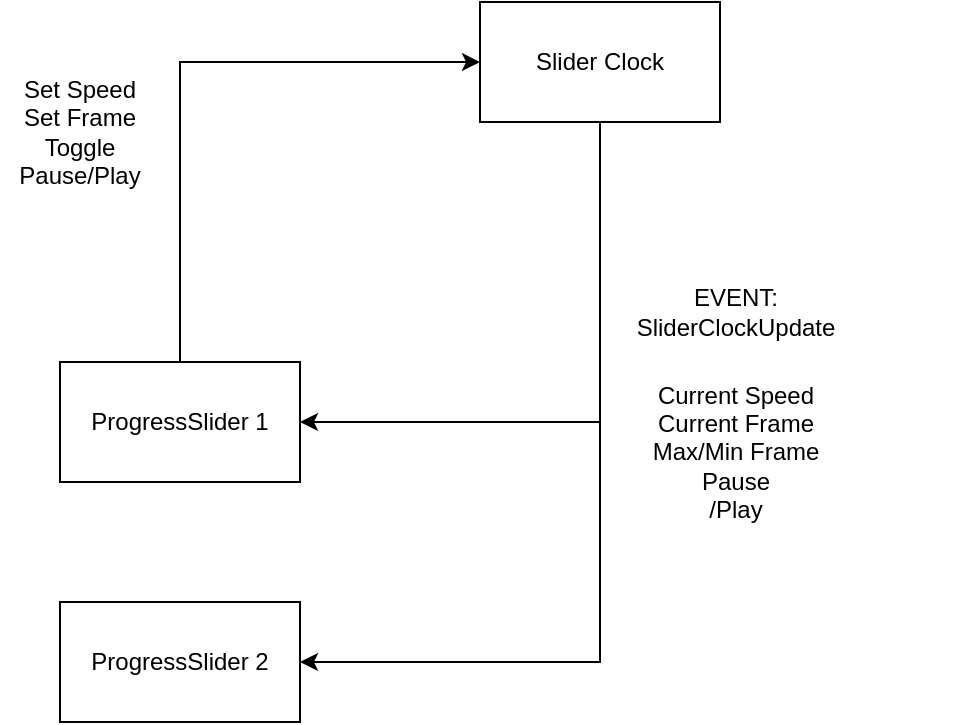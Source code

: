 <mxfile version="20.0.1"><diagram id="y6blfIIbLfXLmdcttagt" name="Page-1"><mxGraphModel dx="870" dy="612" grid="1" gridSize="10" guides="1" tooltips="1" connect="1" arrows="1" fold="1" page="1" pageScale="1" pageWidth="827" pageHeight="1169" math="0" shadow="0"><root><mxCell id="0"/><mxCell id="1" parent="0"/><mxCell id="I8hjICd2DJ7bm7yG9m9C-12" style="edgeStyle=orthogonalEdgeStyle;rounded=0;orthogonalLoop=1;jettySize=auto;html=1;entryX=1;entryY=0.5;entryDx=0;entryDy=0;" edge="1" parent="1" source="I8hjICd2DJ7bm7yG9m9C-1" target="I8hjICd2DJ7bm7yG9m9C-2"><mxGeometry relative="1" as="geometry"><Array as="points"><mxPoint x="400" y="290"/></Array></mxGeometry></mxCell><mxCell id="I8hjICd2DJ7bm7yG9m9C-15" style="edgeStyle=orthogonalEdgeStyle;rounded=0;orthogonalLoop=1;jettySize=auto;html=1;entryX=1;entryY=0.5;entryDx=0;entryDy=0;" edge="1" parent="1" source="I8hjICd2DJ7bm7yG9m9C-1" target="I8hjICd2DJ7bm7yG9m9C-14"><mxGeometry relative="1" as="geometry"><Array as="points"><mxPoint x="400" y="410"/></Array></mxGeometry></mxCell><mxCell id="I8hjICd2DJ7bm7yG9m9C-1" value="Slider Clock" style="rounded=0;whiteSpace=wrap;html=1;" vertex="1" parent="1"><mxGeometry x="340" y="80" width="120" height="60" as="geometry"/></mxCell><mxCell id="I8hjICd2DJ7bm7yG9m9C-9" style="edgeStyle=orthogonalEdgeStyle;rounded=0;orthogonalLoop=1;jettySize=auto;html=1;entryX=0;entryY=0.5;entryDx=0;entryDy=0;" edge="1" parent="1" source="I8hjICd2DJ7bm7yG9m9C-2" target="I8hjICd2DJ7bm7yG9m9C-1"><mxGeometry relative="1" as="geometry"><Array as="points"><mxPoint x="190" y="110"/></Array></mxGeometry></mxCell><mxCell id="I8hjICd2DJ7bm7yG9m9C-2" value="ProgressSlider 1" style="rounded=0;whiteSpace=wrap;html=1;" vertex="1" parent="1"><mxGeometry x="130" y="260" width="120" height="60" as="geometry"/></mxCell><mxCell id="I8hjICd2DJ7bm7yG9m9C-10" value="&lt;div&gt;Set Speed&lt;/div&gt;&lt;div&gt;Set Frame&lt;/div&gt;&lt;div&gt;Toggle Pause/Play&lt;/div&gt;" style="text;html=1;strokeColor=none;fillColor=none;align=center;verticalAlign=middle;whiteSpace=wrap;rounded=0;" vertex="1" parent="1"><mxGeometry x="100" y="130" width="80" height="30" as="geometry"/></mxCell><mxCell id="I8hjICd2DJ7bm7yG9m9C-13" value="&lt;div&gt;Current Speed&lt;/div&gt;&lt;div&gt;Current Frame&lt;/div&gt;&lt;div&gt;Max/Min Frame&lt;br&gt;&lt;/div&gt;&lt;div&gt;Pause&lt;br&gt;&lt;/div&gt;/Play" style="text;html=1;strokeColor=none;fillColor=none;align=center;verticalAlign=middle;whiteSpace=wrap;rounded=0;" vertex="1" parent="1"><mxGeometry x="360" y="290" width="216" height="30" as="geometry"/></mxCell><mxCell id="I8hjICd2DJ7bm7yG9m9C-14" value="ProgressSlider 2" style="rounded=0;whiteSpace=wrap;html=1;" vertex="1" parent="1"><mxGeometry x="130" y="380" width="120" height="60" as="geometry"/></mxCell><mxCell id="I8hjICd2DJ7bm7yG9m9C-17" value="EVENT: SliderClockUpdate" style="text;html=1;strokeColor=none;fillColor=none;align=center;verticalAlign=middle;whiteSpace=wrap;rounded=0;" vertex="1" parent="1"><mxGeometry x="438" y="220" width="60" height="30" as="geometry"/></mxCell></root></mxGraphModel></diagram></mxfile>